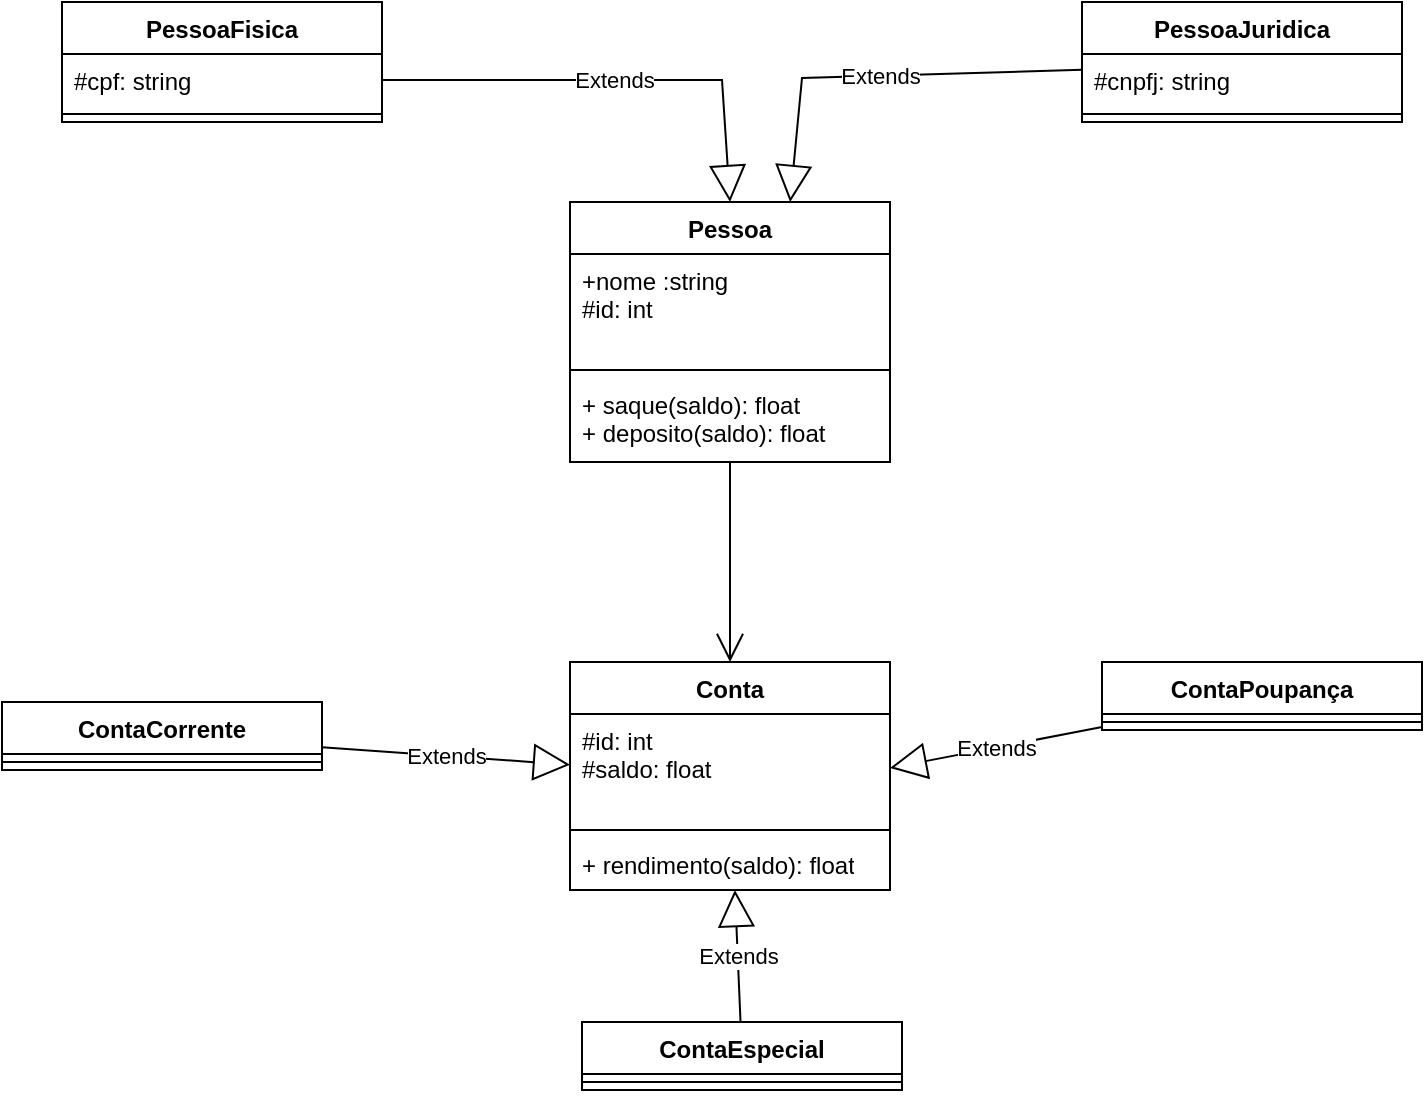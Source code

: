 <mxfile version="24.4.6" type="google">
  <diagram name="Página-1" id="zOkRcjQIsIaPIt0JreSm">
    <mxGraphModel grid="1" page="1" gridSize="10" guides="1" tooltips="1" connect="1" arrows="1" fold="1" pageScale="1" pageWidth="827" pageHeight="1169" math="0" shadow="0">
      <root>
        <mxCell id="0" />
        <mxCell id="1" parent="0" />
        <mxCell id="iEa_muHWQuCnaq7IfPrY-15" value="Pessoa" style="swimlane;fontStyle=1;align=center;verticalAlign=top;childLayout=stackLayout;horizontal=1;startSize=26;horizontalStack=0;resizeParent=1;resizeParentMax=0;resizeLast=0;collapsible=1;marginBottom=0;whiteSpace=wrap;html=1;" vertex="1" parent="1">
          <mxGeometry x="334" y="280" width="160" height="130" as="geometry">
            <mxRectangle x="334" y="280" width="80" height="30" as="alternateBounds" />
          </mxGeometry>
        </mxCell>
        <mxCell id="iEa_muHWQuCnaq7IfPrY-44" value="Extends" style="endArrow=block;endSize=16;endFill=0;html=1;rounded=0;exitX=1;exitY=0.5;exitDx=0;exitDy=0;" edge="1" parent="iEa_muHWQuCnaq7IfPrY-15" source="iEa_muHWQuCnaq7IfPrY-20">
          <mxGeometry width="160" relative="1" as="geometry">
            <mxPoint x="-80" as="sourcePoint" />
            <mxPoint x="80" as="targetPoint" />
            <Array as="points">
              <mxPoint x="76" y="-61" />
            </Array>
          </mxGeometry>
        </mxCell>
        <object label="+nome :string&lt;div&gt;#id: int&lt;/div&gt;" nome="string" id="iEa_muHWQuCnaq7IfPrY-16">
          <mxCell style="text;strokeColor=none;fillColor=none;align=left;verticalAlign=top;spacingLeft=4;spacingRight=4;overflow=hidden;rotatable=0;points=[[0,0.5],[1,0.5]];portConstraint=eastwest;whiteSpace=wrap;html=1;" vertex="1" parent="iEa_muHWQuCnaq7IfPrY-15">
            <mxGeometry y="26" width="160" height="54" as="geometry" />
          </mxCell>
        </object>
        <object label="" vasco="string" id="iEa_muHWQuCnaq7IfPrY-17">
          <mxCell style="line;strokeWidth=1;fillColor=none;align=left;verticalAlign=middle;spacingTop=-1;spacingLeft=3;spacingRight=3;rotatable=0;labelPosition=right;points=[];portConstraint=eastwest;strokeColor=inherit;" vertex="1" parent="iEa_muHWQuCnaq7IfPrY-15">
            <mxGeometry y="80" width="160" height="8" as="geometry" />
          </mxCell>
        </object>
        <mxCell id="iEa_muHWQuCnaq7IfPrY-18" value="+ saque(saldo): float&lt;div&gt;+ deposito(saldo): float&lt;/div&gt;" style="text;strokeColor=none;fillColor=none;align=left;verticalAlign=top;spacingLeft=4;spacingRight=4;overflow=hidden;rotatable=0;points=[[0,0.5],[1,0.5]];portConstraint=eastwest;whiteSpace=wrap;html=1;" vertex="1" parent="iEa_muHWQuCnaq7IfPrY-15">
          <mxGeometry y="88" width="160" height="42" as="geometry" />
        </mxCell>
        <mxCell id="iEa_muHWQuCnaq7IfPrY-19" value="PessoaFisica" style="swimlane;fontStyle=1;align=center;verticalAlign=top;childLayout=stackLayout;horizontal=1;startSize=26;horizontalStack=0;resizeParent=1;resizeParentMax=0;resizeLast=0;collapsible=1;marginBottom=0;whiteSpace=wrap;html=1;" vertex="1" parent="1">
          <mxGeometry x="80" y="180" width="160" height="60" as="geometry" />
        </mxCell>
        <mxCell id="iEa_muHWQuCnaq7IfPrY-20" value="#cpf: string" style="text;strokeColor=none;fillColor=none;align=left;verticalAlign=top;spacingLeft=4;spacingRight=4;overflow=hidden;rotatable=0;points=[[0,0.5],[1,0.5]];portConstraint=eastwest;whiteSpace=wrap;html=1;" vertex="1" parent="iEa_muHWQuCnaq7IfPrY-19">
          <mxGeometry y="26" width="160" height="26" as="geometry" />
        </mxCell>
        <mxCell id="iEa_muHWQuCnaq7IfPrY-21" value="" style="line;strokeWidth=1;fillColor=none;align=left;verticalAlign=middle;spacingTop=-1;spacingLeft=3;spacingRight=3;rotatable=0;labelPosition=right;points=[];portConstraint=eastwest;strokeColor=inherit;" vertex="1" parent="iEa_muHWQuCnaq7IfPrY-19">
          <mxGeometry y="52" width="160" height="8" as="geometry" />
        </mxCell>
        <mxCell id="iEa_muHWQuCnaq7IfPrY-23" value="PessoaJuridica" style="swimlane;fontStyle=1;align=center;verticalAlign=top;childLayout=stackLayout;horizontal=1;startSize=26;horizontalStack=0;resizeParent=1;resizeParentMax=0;resizeLast=0;collapsible=1;marginBottom=0;whiteSpace=wrap;html=1;" vertex="1" parent="1">
          <mxGeometry x="590" y="180" width="160" height="60" as="geometry" />
        </mxCell>
        <mxCell id="iEa_muHWQuCnaq7IfPrY-24" value="#cnpfj: string" style="text;strokeColor=none;fillColor=none;align=left;verticalAlign=top;spacingLeft=4;spacingRight=4;overflow=hidden;rotatable=0;points=[[0,0.5],[1,0.5]];portConstraint=eastwest;whiteSpace=wrap;html=1;" vertex="1" parent="iEa_muHWQuCnaq7IfPrY-23">
          <mxGeometry y="26" width="160" height="26" as="geometry" />
        </mxCell>
        <mxCell id="iEa_muHWQuCnaq7IfPrY-25" value="" style="line;strokeWidth=1;fillColor=none;align=left;verticalAlign=middle;spacingTop=-1;spacingLeft=3;spacingRight=3;rotatable=0;labelPosition=right;points=[];portConstraint=eastwest;strokeColor=inherit;" vertex="1" parent="iEa_muHWQuCnaq7IfPrY-23">
          <mxGeometry y="52" width="160" height="8" as="geometry" />
        </mxCell>
        <mxCell id="iEa_muHWQuCnaq7IfPrY-27" value="Conta" style="swimlane;fontStyle=1;align=center;verticalAlign=top;childLayout=stackLayout;horizontal=1;startSize=26;horizontalStack=0;resizeParent=1;resizeParentMax=0;resizeLast=0;collapsible=1;marginBottom=0;whiteSpace=wrap;html=1;" vertex="1" parent="1">
          <mxGeometry x="334" y="510" width="160" height="114" as="geometry" />
        </mxCell>
        <mxCell id="iEa_muHWQuCnaq7IfPrY-28" value="#id: int&lt;div&gt;#saldo: float&lt;/div&gt;" style="text;strokeColor=none;fillColor=none;align=left;verticalAlign=top;spacingLeft=4;spacingRight=4;overflow=hidden;rotatable=0;points=[[0,0.5],[1,0.5]];portConstraint=eastwest;whiteSpace=wrap;html=1;" vertex="1" parent="iEa_muHWQuCnaq7IfPrY-27">
          <mxGeometry y="26" width="160" height="54" as="geometry" />
        </mxCell>
        <mxCell id="iEa_muHWQuCnaq7IfPrY-29" value="" style="line;strokeWidth=1;fillColor=none;align=left;verticalAlign=middle;spacingTop=-1;spacingLeft=3;spacingRight=3;rotatable=0;labelPosition=right;points=[];portConstraint=eastwest;strokeColor=inherit;" vertex="1" parent="iEa_muHWQuCnaq7IfPrY-27">
          <mxGeometry y="80" width="160" height="8" as="geometry" />
        </mxCell>
        <mxCell id="iEa_muHWQuCnaq7IfPrY-30" value="+ rendimento(saldo): float" style="text;strokeColor=none;fillColor=none;align=left;verticalAlign=top;spacingLeft=4;spacingRight=4;overflow=hidden;rotatable=0;points=[[0,0.5],[1,0.5]];portConstraint=eastwest;whiteSpace=wrap;html=1;" vertex="1" parent="iEa_muHWQuCnaq7IfPrY-27">
          <mxGeometry y="88" width="160" height="26" as="geometry" />
        </mxCell>
        <mxCell id="iEa_muHWQuCnaq7IfPrY-31" value="ContaCorrente" style="swimlane;fontStyle=1;align=center;verticalAlign=top;childLayout=stackLayout;horizontal=1;startSize=26;horizontalStack=0;resizeParent=1;resizeParentMax=0;resizeLast=0;collapsible=1;marginBottom=0;whiteSpace=wrap;html=1;" vertex="1" parent="1">
          <mxGeometry x="50" y="530" width="160" height="34" as="geometry" />
        </mxCell>
        <mxCell id="iEa_muHWQuCnaq7IfPrY-33" value="" style="line;strokeWidth=1;fillColor=none;align=left;verticalAlign=middle;spacingTop=-1;spacingLeft=3;spacingRight=3;rotatable=0;labelPosition=right;points=[];portConstraint=eastwest;strokeColor=inherit;" vertex="1" parent="iEa_muHWQuCnaq7IfPrY-31">
          <mxGeometry y="26" width="160" height="8" as="geometry" />
        </mxCell>
        <mxCell id="iEa_muHWQuCnaq7IfPrY-35" value="ContaPoupança" style="swimlane;fontStyle=1;align=center;verticalAlign=top;childLayout=stackLayout;horizontal=1;startSize=26;horizontalStack=0;resizeParent=1;resizeParentMax=0;resizeLast=0;collapsible=1;marginBottom=0;whiteSpace=wrap;html=1;" vertex="1" parent="1">
          <mxGeometry x="600" y="510" width="160" height="34" as="geometry" />
        </mxCell>
        <mxCell id="iEa_muHWQuCnaq7IfPrY-37" value="" style="line;strokeWidth=1;fillColor=none;align=left;verticalAlign=middle;spacingTop=-1;spacingLeft=3;spacingRight=3;rotatable=0;labelPosition=right;points=[];portConstraint=eastwest;strokeColor=inherit;" vertex="1" parent="iEa_muHWQuCnaq7IfPrY-35">
          <mxGeometry y="26" width="160" height="8" as="geometry" />
        </mxCell>
        <mxCell id="iEa_muHWQuCnaq7IfPrY-39" value="ContaEspecial&lt;div&gt;&lt;br&gt;&lt;/div&gt;" style="swimlane;fontStyle=1;align=center;verticalAlign=top;childLayout=stackLayout;horizontal=1;startSize=26;horizontalStack=0;resizeParent=1;resizeParentMax=0;resizeLast=0;collapsible=1;marginBottom=0;whiteSpace=wrap;html=1;" vertex="1" parent="1">
          <mxGeometry x="340" y="690" width="160" height="34" as="geometry" />
        </mxCell>
        <mxCell id="iEa_muHWQuCnaq7IfPrY-41" value="" style="line;strokeWidth=1;fillColor=none;align=left;verticalAlign=middle;spacingTop=-1;spacingLeft=3;spacingRight=3;rotatable=0;labelPosition=right;points=[];portConstraint=eastwest;strokeColor=inherit;" vertex="1" parent="iEa_muHWQuCnaq7IfPrY-39">
          <mxGeometry y="26" width="160" height="8" as="geometry" />
        </mxCell>
        <mxCell id="iEa_muHWQuCnaq7IfPrY-47" value="Extends" style="endArrow=block;endSize=16;endFill=0;html=1;rounded=0;entryX=0.688;entryY=0.012;entryDx=0;entryDy=0;entryPerimeter=0;" edge="1" parent="1">
          <mxGeometry width="160" relative="1" as="geometry">
            <mxPoint x="590" y="213.875" as="sourcePoint" />
            <mxPoint x="444.08" y="280.0" as="targetPoint" />
            <Array as="points">
              <mxPoint x="450" y="218" />
            </Array>
          </mxGeometry>
        </mxCell>
        <mxCell id="iEa_muHWQuCnaq7IfPrY-49" value="Extends" style="endArrow=block;endSize=16;endFill=0;html=1;rounded=0;" edge="1" parent="1" source="iEa_muHWQuCnaq7IfPrY-31" target="iEa_muHWQuCnaq7IfPrY-27">
          <mxGeometry width="160" relative="1" as="geometry">
            <mxPoint x="190" y="530" as="sourcePoint" />
            <mxPoint x="350" y="530" as="targetPoint" />
          </mxGeometry>
        </mxCell>
        <mxCell id="iEa_muHWQuCnaq7IfPrY-50" value="Extends" style="endArrow=block;endSize=16;endFill=0;html=1;rounded=0;entryX=1;entryY=0.5;entryDx=0;entryDy=0;" edge="1" parent="1" source="iEa_muHWQuCnaq7IfPrY-35" target="iEa_muHWQuCnaq7IfPrY-28">
          <mxGeometry width="160" relative="1" as="geometry">
            <mxPoint x="334" y="530" as="sourcePoint" />
            <mxPoint x="494" y="530" as="targetPoint" />
          </mxGeometry>
        </mxCell>
        <mxCell id="iEa_muHWQuCnaq7IfPrY-51" value="Extends" style="endArrow=block;endSize=16;endFill=0;html=1;rounded=0;" edge="1" parent="1" source="iEa_muHWQuCnaq7IfPrY-39" target="iEa_muHWQuCnaq7IfPrY-27">
          <mxGeometry width="160" relative="1" as="geometry">
            <mxPoint x="330" y="500" as="sourcePoint" />
            <mxPoint x="490" y="500" as="targetPoint" />
            <Array as="points" />
          </mxGeometry>
        </mxCell>
        <mxCell id="iEa_muHWQuCnaq7IfPrY-52" value="" style="endArrow=open;endFill=1;endSize=12;html=1;rounded=0;" edge="1" parent="1" source="iEa_muHWQuCnaq7IfPrY-15" target="iEa_muHWQuCnaq7IfPrY-27">
          <mxGeometry width="160" relative="1" as="geometry">
            <mxPoint x="330" y="500" as="sourcePoint" />
            <mxPoint x="490" y="500" as="targetPoint" />
          </mxGeometry>
        </mxCell>
      </root>
    </mxGraphModel>
  </diagram>
</mxfile>
